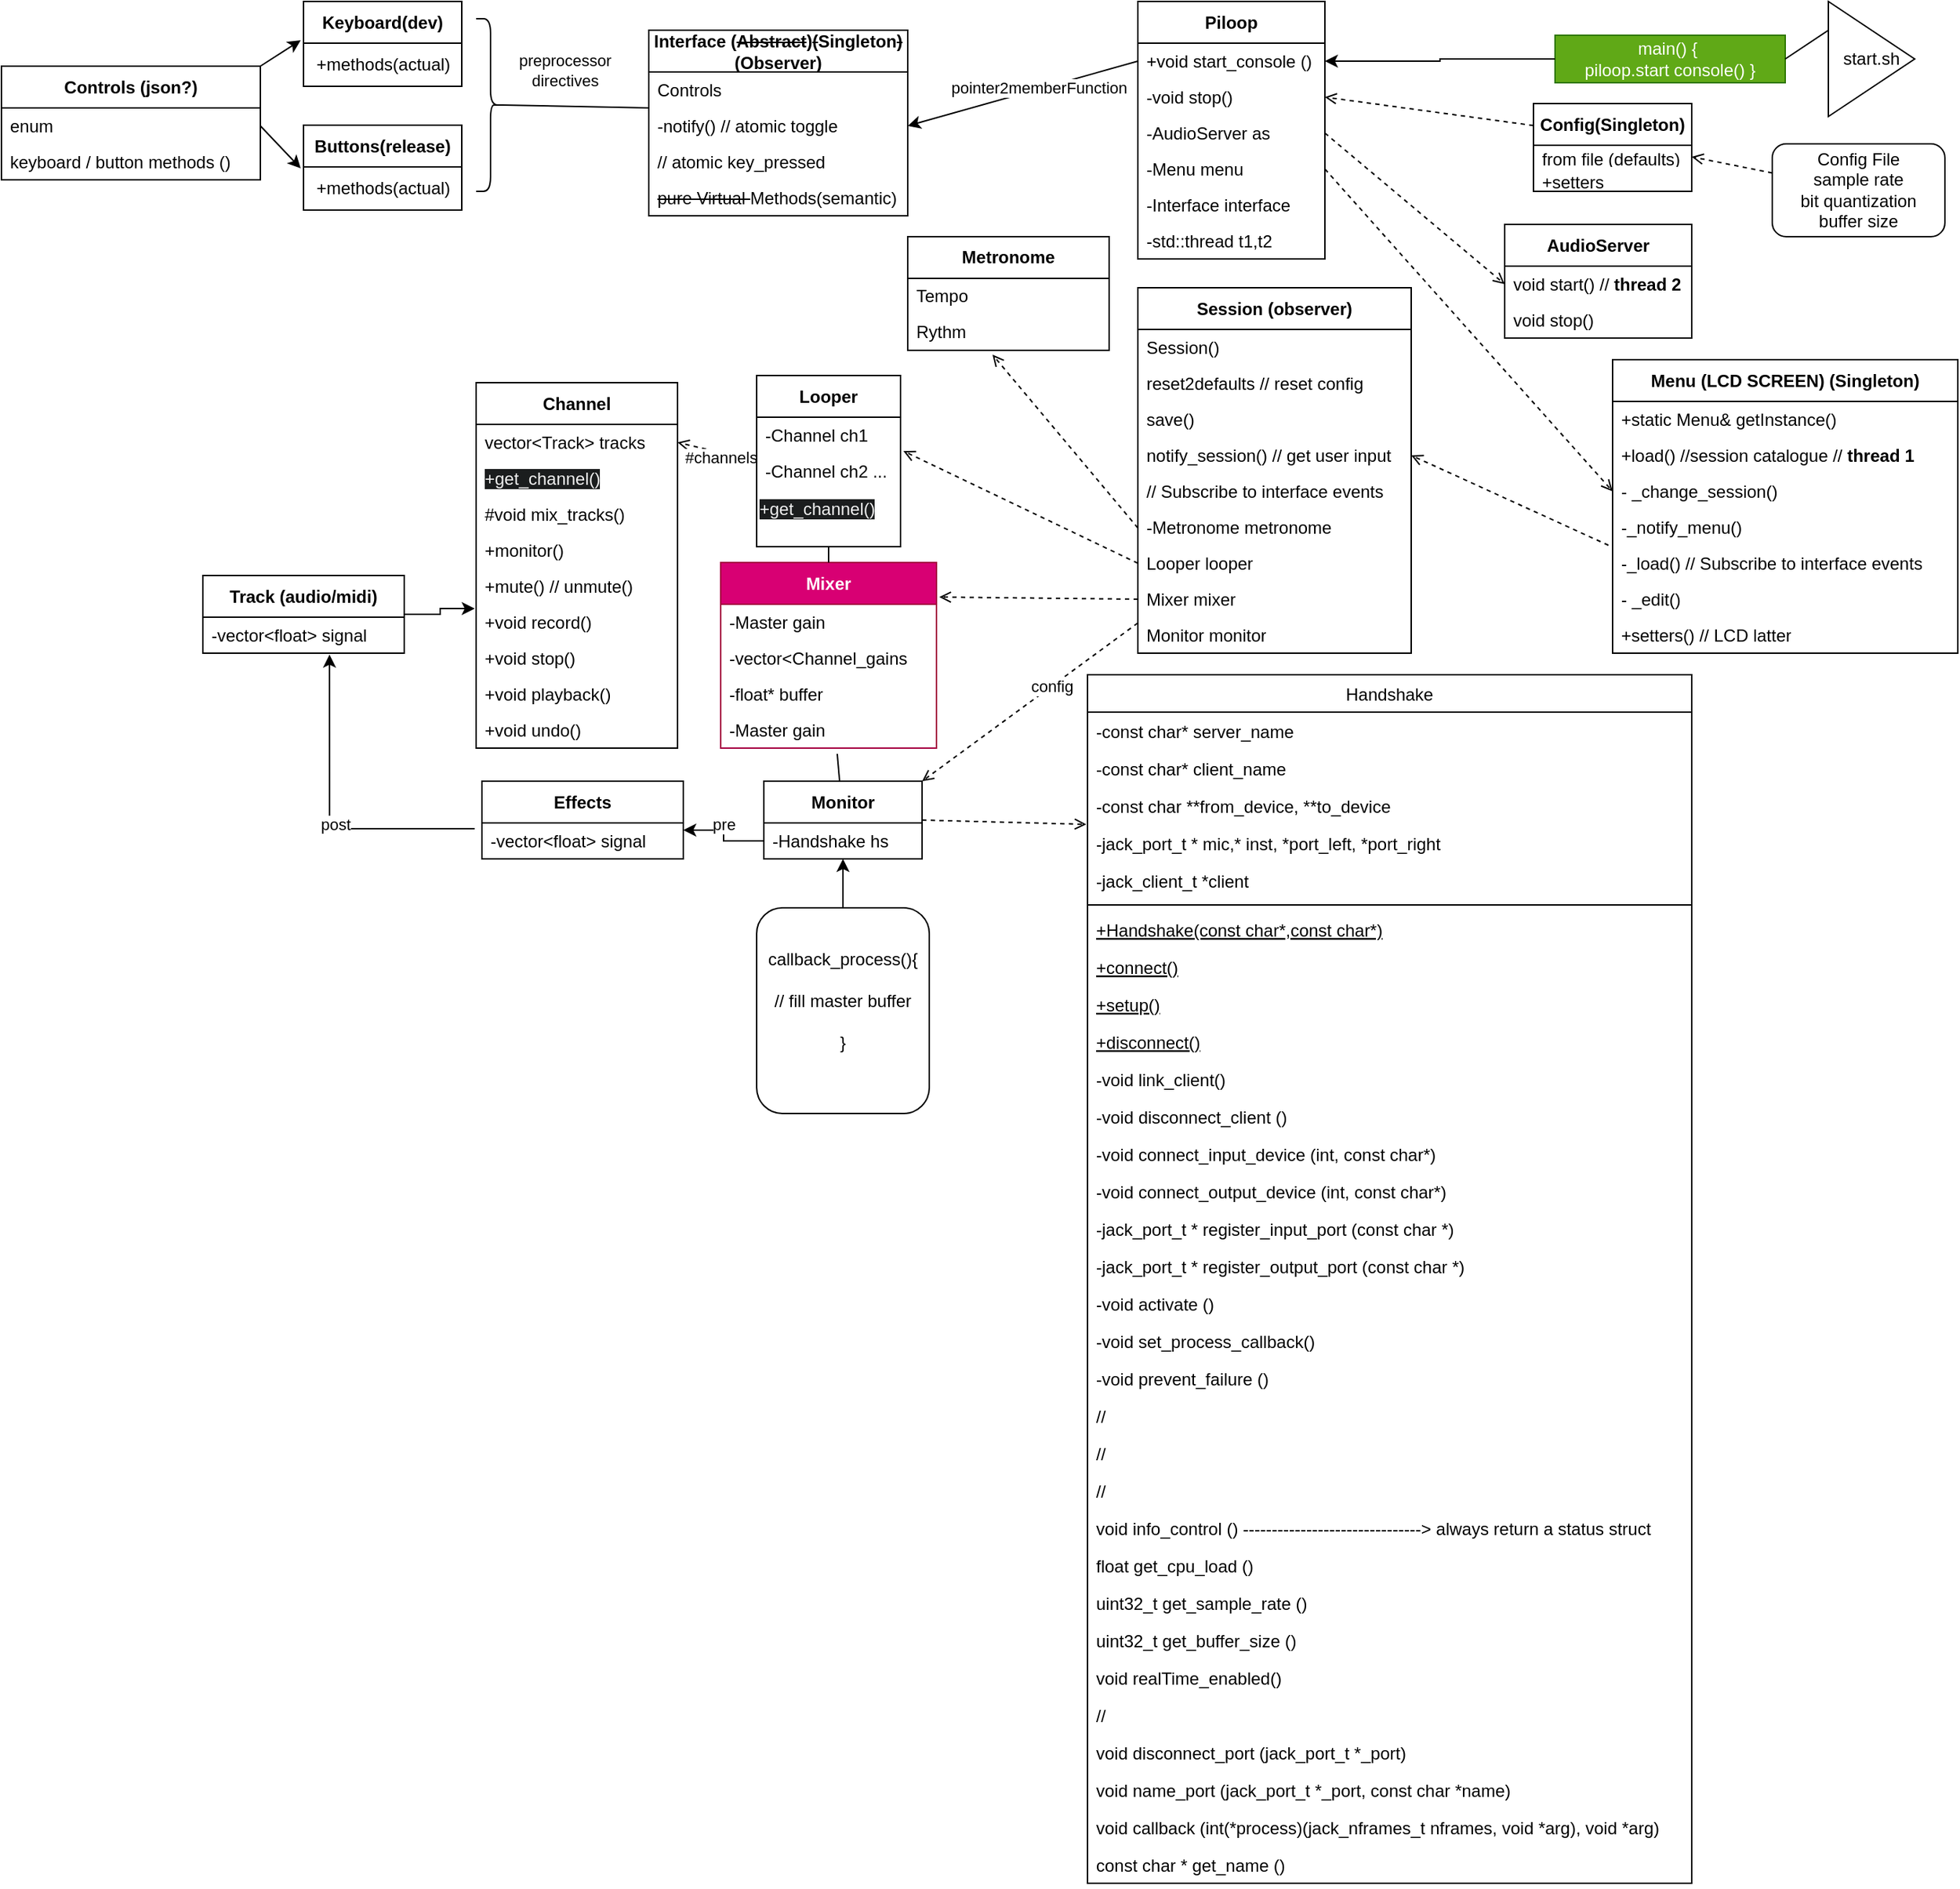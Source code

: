 <mxfile version="24.7.2" type="device">
  <diagram name="Page-1" id="XGVhcD9ddbo2J5RLGVp3">
    <mxGraphModel dx="1658" dy="482" grid="1" gridSize="10" guides="1" tooltips="1" connect="1" arrows="1" fold="1" page="1" pageScale="1" pageWidth="850" pageHeight="1100" math="0" shadow="0">
      <root>
        <mxCell id="0" />
        <mxCell id="1" parent="0" />
        <mxCell id="NVbt_FPyFfX7PNMJ_9gV-1" value="Handshake" style="swimlane;fontStyle=0;align=center;verticalAlign=top;childLayout=stackLayout;horizontal=1;startSize=26;horizontalStack=0;resizeParent=1;resizeLast=0;collapsible=1;marginBottom=0;rounded=0;shadow=0;strokeWidth=1;" vertex="1" parent="1">
          <mxGeometry x="705" y="858" width="420" height="840" as="geometry">
            <mxRectangle x="130" y="380" width="160" height="26" as="alternateBounds" />
          </mxGeometry>
        </mxCell>
        <mxCell id="NVbt_FPyFfX7PNMJ_9gV-2" value="-const char* server_name" style="text;align=left;verticalAlign=top;spacingLeft=4;spacingRight=4;overflow=hidden;rotatable=0;points=[[0,0.5],[1,0.5]];portConstraint=eastwest;" vertex="1" parent="NVbt_FPyFfX7PNMJ_9gV-1">
          <mxGeometry y="26" width="420" height="26" as="geometry" />
        </mxCell>
        <mxCell id="NVbt_FPyFfX7PNMJ_9gV-3" value="-const char* client_name" style="text;align=left;verticalAlign=top;spacingLeft=4;spacingRight=4;overflow=hidden;rotatable=0;points=[[0,0.5],[1,0.5]];portConstraint=eastwest;" vertex="1" parent="NVbt_FPyFfX7PNMJ_9gV-1">
          <mxGeometry y="52" width="420" height="26" as="geometry" />
        </mxCell>
        <mxCell id="NVbt_FPyFfX7PNMJ_9gV-4" value="-const char **from_device, **to_device" style="text;align=left;verticalAlign=top;spacingLeft=4;spacingRight=4;overflow=hidden;rotatable=0;points=[[0,0.5],[1,0.5]];portConstraint=eastwest;" vertex="1" parent="NVbt_FPyFfX7PNMJ_9gV-1">
          <mxGeometry y="78" width="420" height="26" as="geometry" />
        </mxCell>
        <mxCell id="NVbt_FPyFfX7PNMJ_9gV-5" value="-jack_port_t * mic,* inst, *port_left, *port_right" style="text;align=left;verticalAlign=top;spacingLeft=4;spacingRight=4;overflow=hidden;rotatable=0;points=[[0,0.5],[1,0.5]];portConstraint=eastwest;" vertex="1" parent="NVbt_FPyFfX7PNMJ_9gV-1">
          <mxGeometry y="104" width="420" height="26" as="geometry" />
        </mxCell>
        <mxCell id="NVbt_FPyFfX7PNMJ_9gV-6" value="-jack_client_t *client" style="text;align=left;verticalAlign=top;spacingLeft=4;spacingRight=4;overflow=hidden;rotatable=0;points=[[0,0.5],[1,0.5]];portConstraint=eastwest;" vertex="1" parent="NVbt_FPyFfX7PNMJ_9gV-1">
          <mxGeometry y="130" width="420" height="26" as="geometry" />
        </mxCell>
        <mxCell id="NVbt_FPyFfX7PNMJ_9gV-7" value="" style="line;html=1;strokeWidth=1;align=left;verticalAlign=middle;spacingTop=-1;spacingLeft=3;spacingRight=3;rotatable=0;labelPosition=right;points=[];portConstraint=eastwest;" vertex="1" parent="NVbt_FPyFfX7PNMJ_9gV-1">
          <mxGeometry y="156" width="420" height="8" as="geometry" />
        </mxCell>
        <mxCell id="NVbt_FPyFfX7PNMJ_9gV-8" value="+Handshake(const char*,const char*)" style="text;align=left;verticalAlign=top;spacingLeft=4;spacingRight=4;overflow=hidden;rotatable=0;points=[[0,0.5],[1,0.5]];portConstraint=eastwest;fontStyle=4" vertex="1" parent="NVbt_FPyFfX7PNMJ_9gV-1">
          <mxGeometry y="164" width="420" height="26" as="geometry" />
        </mxCell>
        <mxCell id="NVbt_FPyFfX7PNMJ_9gV-9" value="+connect()" style="text;align=left;verticalAlign=top;spacingLeft=4;spacingRight=4;overflow=hidden;rotatable=0;points=[[0,0.5],[1,0.5]];portConstraint=eastwest;fontStyle=4" vertex="1" parent="NVbt_FPyFfX7PNMJ_9gV-1">
          <mxGeometry y="190" width="420" height="26" as="geometry" />
        </mxCell>
        <mxCell id="NVbt_FPyFfX7PNMJ_9gV-10" value="+setup()" style="text;align=left;verticalAlign=top;spacingLeft=4;spacingRight=4;overflow=hidden;rotatable=0;points=[[0,0.5],[1,0.5]];portConstraint=eastwest;fontStyle=4" vertex="1" parent="NVbt_FPyFfX7PNMJ_9gV-1">
          <mxGeometry y="216" width="420" height="26" as="geometry" />
        </mxCell>
        <mxCell id="NVbt_FPyFfX7PNMJ_9gV-11" value="+disconnect()" style="text;align=left;verticalAlign=top;spacingLeft=4;spacingRight=4;overflow=hidden;rotatable=0;points=[[0,0.5],[1,0.5]];portConstraint=eastwest;fontStyle=4" vertex="1" parent="NVbt_FPyFfX7PNMJ_9gV-1">
          <mxGeometry y="242" width="420" height="26" as="geometry" />
        </mxCell>
        <mxCell id="NVbt_FPyFfX7PNMJ_9gV-12" value="-void link_client()" style="text;align=left;verticalAlign=top;spacingLeft=4;spacingRight=4;overflow=hidden;rotatable=0;points=[[0,0.5],[1,0.5]];portConstraint=eastwest;rounded=0;shadow=0;html=0;" vertex="1" parent="NVbt_FPyFfX7PNMJ_9gV-1">
          <mxGeometry y="268" width="420" height="26" as="geometry" />
        </mxCell>
        <mxCell id="NVbt_FPyFfX7PNMJ_9gV-13" value="-void disconnect_client ()" style="text;align=left;verticalAlign=top;spacingLeft=4;spacingRight=4;overflow=hidden;rotatable=0;points=[[0,0.5],[1,0.5]];portConstraint=eastwest;rounded=0;shadow=0;html=0;" vertex="1" parent="NVbt_FPyFfX7PNMJ_9gV-1">
          <mxGeometry y="294" width="420" height="26" as="geometry" />
        </mxCell>
        <mxCell id="NVbt_FPyFfX7PNMJ_9gV-14" value="-void connect_input_device (int, const char*)" style="text;align=left;verticalAlign=top;spacingLeft=4;spacingRight=4;overflow=hidden;rotatable=0;points=[[0,0.5],[1,0.5]];portConstraint=eastwest;rounded=0;shadow=0;html=0;" vertex="1" parent="NVbt_FPyFfX7PNMJ_9gV-1">
          <mxGeometry y="320" width="420" height="26" as="geometry" />
        </mxCell>
        <mxCell id="NVbt_FPyFfX7PNMJ_9gV-15" value="-void connect_output_device (int, const char*)" style="text;align=left;verticalAlign=top;spacingLeft=4;spacingRight=4;overflow=hidden;rotatable=0;points=[[0,0.5],[1,0.5]];portConstraint=eastwest;rounded=0;shadow=0;html=0;" vertex="1" parent="NVbt_FPyFfX7PNMJ_9gV-1">
          <mxGeometry y="346" width="420" height="26" as="geometry" />
        </mxCell>
        <mxCell id="NVbt_FPyFfX7PNMJ_9gV-16" value="-jack_port_t * register_input_port (const char *)" style="text;align=left;verticalAlign=top;spacingLeft=4;spacingRight=4;overflow=hidden;rotatable=0;points=[[0,0.5],[1,0.5]];portConstraint=eastwest;" vertex="1" parent="NVbt_FPyFfX7PNMJ_9gV-1">
          <mxGeometry y="372" width="420" height="26" as="geometry" />
        </mxCell>
        <mxCell id="NVbt_FPyFfX7PNMJ_9gV-17" value="-jack_port_t * register_output_port (const char *)&#xa; " style="text;align=left;verticalAlign=top;spacingLeft=4;spacingRight=4;overflow=hidden;rotatable=0;points=[[0,0.5],[1,0.5]];portConstraint=eastwest;rounded=0;shadow=0;html=0;" vertex="1" parent="NVbt_FPyFfX7PNMJ_9gV-1">
          <mxGeometry y="398" width="420" height="26" as="geometry" />
        </mxCell>
        <mxCell id="NVbt_FPyFfX7PNMJ_9gV-18" value="-void activate ()" style="text;align=left;verticalAlign=top;spacingLeft=4;spacingRight=4;overflow=hidden;rotatable=0;points=[[0,0.5],[1,0.5]];portConstraint=eastwest;rounded=0;shadow=0;html=0;" vertex="1" parent="NVbt_FPyFfX7PNMJ_9gV-1">
          <mxGeometry y="424" width="420" height="26" as="geometry" />
        </mxCell>
        <mxCell id="NVbt_FPyFfX7PNMJ_9gV-19" value="-void set_process_callback()" style="text;align=left;verticalAlign=top;spacingLeft=4;spacingRight=4;overflow=hidden;rotatable=0;points=[[0,0.5],[1,0.5]];portConstraint=eastwest;rounded=0;shadow=0;html=0;" vertex="1" parent="NVbt_FPyFfX7PNMJ_9gV-1">
          <mxGeometry y="450" width="420" height="26" as="geometry" />
        </mxCell>
        <mxCell id="NVbt_FPyFfX7PNMJ_9gV-20" value="-void prevent_failure ()" style="text;align=left;verticalAlign=top;spacingLeft=4;spacingRight=4;overflow=hidden;rotatable=0;points=[[0,0.5],[1,0.5]];portConstraint=eastwest;rounded=0;shadow=0;html=0;" vertex="1" parent="NVbt_FPyFfX7PNMJ_9gV-1">
          <mxGeometry y="476" width="420" height="26" as="geometry" />
        </mxCell>
        <mxCell id="NVbt_FPyFfX7PNMJ_9gV-21" value="//" style="text;align=left;verticalAlign=top;spacingLeft=4;spacingRight=4;overflow=hidden;rotatable=0;points=[[0,0.5],[1,0.5]];portConstraint=eastwest;rounded=0;shadow=0;html=0;" vertex="1" parent="NVbt_FPyFfX7PNMJ_9gV-1">
          <mxGeometry y="502" width="420" height="26" as="geometry" />
        </mxCell>
        <mxCell id="NVbt_FPyFfX7PNMJ_9gV-22" value="//" style="text;align=left;verticalAlign=top;spacingLeft=4;spacingRight=4;overflow=hidden;rotatable=0;points=[[0,0.5],[1,0.5]];portConstraint=eastwest;rounded=0;shadow=0;html=0;" vertex="1" parent="NVbt_FPyFfX7PNMJ_9gV-1">
          <mxGeometry y="528" width="420" height="26" as="geometry" />
        </mxCell>
        <mxCell id="NVbt_FPyFfX7PNMJ_9gV-23" value="//" style="text;align=left;verticalAlign=top;spacingLeft=4;spacingRight=4;overflow=hidden;rotatable=0;points=[[0,0.5],[1,0.5]];portConstraint=eastwest;rounded=0;shadow=0;html=0;" vertex="1" parent="NVbt_FPyFfX7PNMJ_9gV-1">
          <mxGeometry y="554" width="420" height="26" as="geometry" />
        </mxCell>
        <mxCell id="NVbt_FPyFfX7PNMJ_9gV-24" value="void info_control () -------------------------------&gt; always return a status struct" style="text;align=left;verticalAlign=top;spacingLeft=4;spacingRight=4;overflow=hidden;rotatable=0;points=[[0,0.5],[1,0.5]];portConstraint=eastwest;rounded=0;shadow=0;html=0;" vertex="1" parent="NVbt_FPyFfX7PNMJ_9gV-1">
          <mxGeometry y="580" width="420" height="26" as="geometry" />
        </mxCell>
        <mxCell id="NVbt_FPyFfX7PNMJ_9gV-25" value="float get_cpu_load ()" style="text;align=left;verticalAlign=top;spacingLeft=4;spacingRight=4;overflow=hidden;rotatable=0;points=[[0,0.5],[1,0.5]];portConstraint=eastwest;rounded=0;shadow=0;html=0;" vertex="1" parent="NVbt_FPyFfX7PNMJ_9gV-1">
          <mxGeometry y="606" width="420" height="26" as="geometry" />
        </mxCell>
        <mxCell id="NVbt_FPyFfX7PNMJ_9gV-26" value="uint32_t get_sample_rate ()" style="text;align=left;verticalAlign=top;spacingLeft=4;spacingRight=4;overflow=hidden;rotatable=0;points=[[0,0.5],[1,0.5]];portConstraint=eastwest;rounded=0;shadow=0;html=0;" vertex="1" parent="NVbt_FPyFfX7PNMJ_9gV-1">
          <mxGeometry y="632" width="420" height="26" as="geometry" />
        </mxCell>
        <mxCell id="NVbt_FPyFfX7PNMJ_9gV-27" value="uint32_t get_buffer_size ()" style="text;align=left;verticalAlign=top;spacingLeft=4;spacingRight=4;overflow=hidden;rotatable=0;points=[[0,0.5],[1,0.5]];portConstraint=eastwest;rounded=0;shadow=0;html=0;" vertex="1" parent="NVbt_FPyFfX7PNMJ_9gV-1">
          <mxGeometry y="658" width="420" height="26" as="geometry" />
        </mxCell>
        <mxCell id="NVbt_FPyFfX7PNMJ_9gV-28" value="void realTime_enabled()" style="text;align=left;verticalAlign=top;spacingLeft=4;spacingRight=4;overflow=hidden;rotatable=0;points=[[0,0.5],[1,0.5]];portConstraint=eastwest;rounded=0;shadow=0;html=0;" vertex="1" parent="NVbt_FPyFfX7PNMJ_9gV-1">
          <mxGeometry y="684" width="420" height="26" as="geometry" />
        </mxCell>
        <mxCell id="NVbt_FPyFfX7PNMJ_9gV-29" value="//" style="text;align=left;verticalAlign=top;spacingLeft=4;spacingRight=4;overflow=hidden;rotatable=0;points=[[0,0.5],[1,0.5]];portConstraint=eastwest;rounded=0;shadow=0;html=0;" vertex="1" parent="NVbt_FPyFfX7PNMJ_9gV-1">
          <mxGeometry y="710" width="420" height="26" as="geometry" />
        </mxCell>
        <mxCell id="NVbt_FPyFfX7PNMJ_9gV-30" value="void disconnect_port (jack_port_t *_port)&#xa; " style="text;align=left;verticalAlign=top;spacingLeft=4;spacingRight=4;overflow=hidden;rotatable=0;points=[[0,0.5],[1,0.5]];portConstraint=eastwest;rounded=0;shadow=0;html=0;" vertex="1" parent="NVbt_FPyFfX7PNMJ_9gV-1">
          <mxGeometry y="736" width="420" height="26" as="geometry" />
        </mxCell>
        <mxCell id="NVbt_FPyFfX7PNMJ_9gV-31" value="void name_port (jack_port_t *_port, const char *name)" style="text;align=left;verticalAlign=top;spacingLeft=4;spacingRight=4;overflow=hidden;rotatable=0;points=[[0,0.5],[1,0.5]];portConstraint=eastwest;rounded=0;shadow=0;html=0;" vertex="1" parent="NVbt_FPyFfX7PNMJ_9gV-1">
          <mxGeometry y="762" width="420" height="26" as="geometry" />
        </mxCell>
        <mxCell id="NVbt_FPyFfX7PNMJ_9gV-32" value="void callback (int(*process)(jack_nframes_t nframes, void *arg), void *arg)" style="text;align=left;verticalAlign=top;spacingLeft=4;spacingRight=4;overflow=hidden;rotatable=0;points=[[0,0.5],[1,0.5]];portConstraint=eastwest;rounded=0;shadow=0;html=0;" vertex="1" parent="NVbt_FPyFfX7PNMJ_9gV-1">
          <mxGeometry y="788" width="420" height="26" as="geometry" />
        </mxCell>
        <mxCell id="NVbt_FPyFfX7PNMJ_9gV-33" value="const char * get_name ()" style="text;align=left;verticalAlign=top;spacingLeft=4;spacingRight=4;overflow=hidden;rotatable=0;points=[[0,0.5],[1,0.5]];portConstraint=eastwest;rounded=0;shadow=0;html=0;" vertex="1" parent="NVbt_FPyFfX7PNMJ_9gV-1">
          <mxGeometry y="814" width="420" height="26" as="geometry" />
        </mxCell>
        <mxCell id="NVbt_FPyFfX7PNMJ_9gV-35" value="Interface (&lt;strike&gt;Abstract&lt;/strike&gt;)&lt;strike&gt;(&lt;/strike&gt;Singleton&lt;strike&gt;)&lt;/strike&gt; (Observer)" style="swimlane;fontStyle=1;align=center;verticalAlign=middle;childLayout=stackLayout;horizontal=1;startSize=29;horizontalStack=0;resizeParent=1;resizeParentMax=0;resizeLast=0;collapsible=0;marginBottom=0;html=1;whiteSpace=wrap;" vertex="1" parent="1">
          <mxGeometry x="400" y="410" width="180" height="129" as="geometry" />
        </mxCell>
        <mxCell id="NVbt_FPyFfX7PNMJ_9gV-36" value="Controls" style="text;html=1;strokeColor=none;fillColor=none;align=left;verticalAlign=middle;spacingLeft=4;spacingRight=4;overflow=hidden;rotatable=0;points=[[0,0.5],[1,0.5]];portConstraint=eastwest;whiteSpace=wrap;" vertex="1" parent="NVbt_FPyFfX7PNMJ_9gV-35">
          <mxGeometry y="29" width="180" height="25" as="geometry" />
        </mxCell>
        <mxCell id="NVbt_FPyFfX7PNMJ_9gV-37" value="-notify() // atomic toggle" style="text;html=1;strokeColor=none;fillColor=none;align=left;verticalAlign=middle;spacingLeft=4;spacingRight=4;overflow=hidden;rotatable=0;points=[[0,0.5],[1,0.5]];portConstraint=eastwest;whiteSpace=wrap;" vertex="1" parent="NVbt_FPyFfX7PNMJ_9gV-35">
          <mxGeometry y="54" width="180" height="25" as="geometry" />
        </mxCell>
        <mxCell id="NVbt_FPyFfX7PNMJ_9gV-38" value="// atomic key_pressed" style="text;html=1;strokeColor=none;fillColor=none;align=left;verticalAlign=middle;spacingLeft=4;spacingRight=4;overflow=hidden;rotatable=0;points=[[0,0.5],[1,0.5]];portConstraint=eastwest;whiteSpace=wrap;" vertex="1" parent="NVbt_FPyFfX7PNMJ_9gV-35">
          <mxGeometry y="79" width="180" height="25" as="geometry" />
        </mxCell>
        <mxCell id="NVbt_FPyFfX7PNMJ_9gV-39" value="&lt;strike&gt;pure Virtual &lt;/strike&gt;Methods(semantic)" style="text;html=1;strokeColor=none;fillColor=none;align=left;verticalAlign=middle;spacingLeft=4;spacingRight=4;overflow=hidden;rotatable=0;points=[[0,0.5],[1,0.5]];portConstraint=eastwest;whiteSpace=wrap;" vertex="1" parent="NVbt_FPyFfX7PNMJ_9gV-35">
          <mxGeometry y="104" width="180" height="25" as="geometry" />
        </mxCell>
        <mxCell id="NVbt_FPyFfX7PNMJ_9gV-40" value="Track (audio/midi)" style="swimlane;fontStyle=1;align=center;verticalAlign=middle;childLayout=stackLayout;horizontal=1;startSize=29;horizontalStack=0;resizeParent=1;resizeParentMax=0;resizeLast=0;collapsible=0;marginBottom=0;html=1;whiteSpace=wrap;" vertex="1" parent="1">
          <mxGeometry x="90" y="789" width="140" height="54" as="geometry" />
        </mxCell>
        <mxCell id="NVbt_FPyFfX7PNMJ_9gV-41" value="-vector&amp;lt;float&amp;gt; signal" style="text;html=1;strokeColor=none;fillColor=none;align=left;verticalAlign=middle;spacingLeft=4;spacingRight=4;overflow=hidden;rotatable=0;points=[[0,0.5],[1,0.5]];portConstraint=eastwest;whiteSpace=wrap;" vertex="1" parent="NVbt_FPyFfX7PNMJ_9gV-40">
          <mxGeometry y="29" width="140" height="25" as="geometry" />
        </mxCell>
        <mxCell id="NVbt_FPyFfX7PNMJ_9gV-42" value="Session (observer)" style="swimlane;fontStyle=1;align=center;verticalAlign=middle;childLayout=stackLayout;horizontal=1;startSize=29;horizontalStack=0;resizeParent=1;resizeParentMax=0;resizeLast=0;collapsible=0;marginBottom=0;html=1;whiteSpace=wrap;" vertex="1" parent="1">
          <mxGeometry x="740" y="589" width="190" height="254" as="geometry" />
        </mxCell>
        <mxCell id="NVbt_FPyFfX7PNMJ_9gV-43" value="Session()" style="text;html=1;strokeColor=none;fillColor=none;align=left;verticalAlign=middle;spacingLeft=4;spacingRight=4;overflow=hidden;rotatable=0;points=[[0,0.5],[1,0.5]];portConstraint=eastwest;whiteSpace=wrap;" vertex="1" parent="NVbt_FPyFfX7PNMJ_9gV-42">
          <mxGeometry y="29" width="190" height="25" as="geometry" />
        </mxCell>
        <mxCell id="NVbt_FPyFfX7PNMJ_9gV-44" value="reset2defaults // reset config" style="text;html=1;strokeColor=none;fillColor=none;align=left;verticalAlign=middle;spacingLeft=4;spacingRight=4;overflow=hidden;rotatable=0;points=[[0,0.5],[1,0.5]];portConstraint=eastwest;whiteSpace=wrap;" vertex="1" parent="NVbt_FPyFfX7PNMJ_9gV-42">
          <mxGeometry y="54" width="190" height="25" as="geometry" />
        </mxCell>
        <mxCell id="NVbt_FPyFfX7PNMJ_9gV-45" value="save()" style="text;html=1;strokeColor=none;fillColor=none;align=left;verticalAlign=middle;spacingLeft=4;spacingRight=4;overflow=hidden;rotatable=0;points=[[0,0.5],[1,0.5]];portConstraint=eastwest;whiteSpace=wrap;" vertex="1" parent="NVbt_FPyFfX7PNMJ_9gV-42">
          <mxGeometry y="79" width="190" height="25" as="geometry" />
        </mxCell>
        <mxCell id="NVbt_FPyFfX7PNMJ_9gV-46" value="notify_session() // get user input" style="text;html=1;strokeColor=none;fillColor=none;align=left;verticalAlign=middle;spacingLeft=4;spacingRight=4;overflow=hidden;rotatable=0;points=[[0,0.5],[1,0.5]];portConstraint=eastwest;whiteSpace=wrap;" vertex="1" parent="NVbt_FPyFfX7PNMJ_9gV-42">
          <mxGeometry y="104" width="190" height="25" as="geometry" />
        </mxCell>
        <mxCell id="NVbt_FPyFfX7PNMJ_9gV-47" value="// Subscribe to interface events" style="text;html=1;strokeColor=none;fillColor=none;align=left;verticalAlign=middle;spacingLeft=4;spacingRight=4;overflow=hidden;rotatable=0;points=[[0,0.5],[1,0.5]];portConstraint=eastwest;whiteSpace=wrap;" vertex="1" parent="NVbt_FPyFfX7PNMJ_9gV-42">
          <mxGeometry y="129" width="190" height="25" as="geometry" />
        </mxCell>
        <mxCell id="NVbt_FPyFfX7PNMJ_9gV-48" value="-Metronome metronome" style="text;html=1;strokeColor=none;fillColor=none;align=left;verticalAlign=middle;spacingLeft=4;spacingRight=4;overflow=hidden;rotatable=0;points=[[0,0.5],[1,0.5]];portConstraint=eastwest;whiteSpace=wrap;" vertex="1" parent="NVbt_FPyFfX7PNMJ_9gV-42">
          <mxGeometry y="154" width="190" height="25" as="geometry" />
        </mxCell>
        <mxCell id="NVbt_FPyFfX7PNMJ_9gV-49" value="Looper looper" style="text;html=1;strokeColor=none;fillColor=none;align=left;verticalAlign=middle;spacingLeft=4;spacingRight=4;overflow=hidden;rotatable=0;points=[[0,0.5],[1,0.5]];portConstraint=eastwest;whiteSpace=wrap;" vertex="1" parent="NVbt_FPyFfX7PNMJ_9gV-42">
          <mxGeometry y="179" width="190" height="25" as="geometry" />
        </mxCell>
        <mxCell id="NVbt_FPyFfX7PNMJ_9gV-50" value="Mixer mixer" style="text;html=1;strokeColor=none;fillColor=none;align=left;verticalAlign=middle;spacingLeft=4;spacingRight=4;overflow=hidden;rotatable=0;points=[[0,0.5],[1,0.5]];portConstraint=eastwest;whiteSpace=wrap;" vertex="1" parent="NVbt_FPyFfX7PNMJ_9gV-42">
          <mxGeometry y="204" width="190" height="25" as="geometry" />
        </mxCell>
        <mxCell id="NVbt_FPyFfX7PNMJ_9gV-51" value="Monitor monitor" style="text;html=1;strokeColor=none;fillColor=none;align=left;verticalAlign=middle;spacingLeft=4;spacingRight=4;overflow=hidden;rotatable=0;points=[[0,0.5],[1,0.5]];portConstraint=eastwest;whiteSpace=wrap;" vertex="1" parent="NVbt_FPyFfX7PNMJ_9gV-42">
          <mxGeometry y="229" width="190" height="25" as="geometry" />
        </mxCell>
        <mxCell id="NVbt_FPyFfX7PNMJ_9gV-52" value="Metronome" style="swimlane;fontStyle=1;align=center;verticalAlign=middle;childLayout=stackLayout;horizontal=1;startSize=29;horizontalStack=0;resizeParent=1;resizeParentMax=0;resizeLast=0;collapsible=0;marginBottom=0;html=1;whiteSpace=wrap;" vertex="1" parent="1">
          <mxGeometry x="580" y="553.5" width="140" height="79" as="geometry" />
        </mxCell>
        <mxCell id="NVbt_FPyFfX7PNMJ_9gV-53" value="Tempo" style="text;html=1;strokeColor=none;fillColor=none;align=left;verticalAlign=middle;spacingLeft=4;spacingRight=4;overflow=hidden;rotatable=0;points=[[0,0.5],[1,0.5]];portConstraint=eastwest;whiteSpace=wrap;" vertex="1" parent="NVbt_FPyFfX7PNMJ_9gV-52">
          <mxGeometry y="29" width="140" height="25" as="geometry" />
        </mxCell>
        <mxCell id="NVbt_FPyFfX7PNMJ_9gV-54" value="Rythm" style="text;html=1;strokeColor=none;fillColor=none;align=left;verticalAlign=middle;spacingLeft=4;spacingRight=4;overflow=hidden;rotatable=0;points=[[0,0.5],[1,0.5]];portConstraint=eastwest;whiteSpace=wrap;" vertex="1" parent="NVbt_FPyFfX7PNMJ_9gV-52">
          <mxGeometry y="54" width="140" height="25" as="geometry" />
        </mxCell>
        <mxCell id="NVbt_FPyFfX7PNMJ_9gV-55" value="Menu (LCD SCREEN) (Singleton)" style="swimlane;fontStyle=1;align=center;verticalAlign=middle;childLayout=stackLayout;horizontal=1;startSize=29;horizontalStack=0;resizeParent=1;resizeParentMax=0;resizeLast=0;collapsible=0;marginBottom=0;html=1;whiteSpace=wrap;" vertex="1" parent="1">
          <mxGeometry x="1070" y="639" width="240" height="204" as="geometry" />
        </mxCell>
        <mxCell id="NVbt_FPyFfX7PNMJ_9gV-56" value="+static Menu&amp;amp; getInstance()" style="text;html=1;strokeColor=none;fillColor=none;align=left;verticalAlign=middle;spacingLeft=4;spacingRight=4;overflow=hidden;rotatable=0;points=[[0,0.5],[1,0.5]];portConstraint=eastwest;whiteSpace=wrap;" vertex="1" parent="NVbt_FPyFfX7PNMJ_9gV-55">
          <mxGeometry y="29" width="240" height="25" as="geometry" />
        </mxCell>
        <mxCell id="NVbt_FPyFfX7PNMJ_9gV-57" value="+load() //session catalogue // &lt;b&gt;thread 1&lt;/b&gt;" style="text;html=1;strokeColor=none;fillColor=none;align=left;verticalAlign=middle;spacingLeft=4;spacingRight=4;overflow=hidden;rotatable=0;points=[[0,0.5],[1,0.5]];portConstraint=eastwest;whiteSpace=wrap;" vertex="1" parent="NVbt_FPyFfX7PNMJ_9gV-55">
          <mxGeometry y="54" width="240" height="25" as="geometry" />
        </mxCell>
        <mxCell id="NVbt_FPyFfX7PNMJ_9gV-58" value="- _change_session()" style="text;html=1;strokeColor=none;fillColor=none;align=left;verticalAlign=middle;spacingLeft=4;spacingRight=4;overflow=hidden;rotatable=0;points=[[0,0.5],[1,0.5]];portConstraint=eastwest;whiteSpace=wrap;" vertex="1" parent="NVbt_FPyFfX7PNMJ_9gV-55">
          <mxGeometry y="79" width="240" height="25" as="geometry" />
        </mxCell>
        <mxCell id="NVbt_FPyFfX7PNMJ_9gV-59" value="-_notify_menu()" style="text;html=1;strokeColor=none;fillColor=none;align=left;verticalAlign=middle;spacingLeft=4;spacingRight=4;overflow=hidden;rotatable=0;points=[[0,0.5],[1,0.5]];portConstraint=eastwest;whiteSpace=wrap;" vertex="1" parent="NVbt_FPyFfX7PNMJ_9gV-55">
          <mxGeometry y="104" width="240" height="25" as="geometry" />
        </mxCell>
        <mxCell id="NVbt_FPyFfX7PNMJ_9gV-60" value="-_load() // Subscribe to interface events" style="text;html=1;strokeColor=none;fillColor=none;align=left;verticalAlign=middle;spacingLeft=4;spacingRight=4;overflow=hidden;rotatable=0;points=[[0,0.5],[1,0.5]];portConstraint=eastwest;whiteSpace=wrap;" vertex="1" parent="NVbt_FPyFfX7PNMJ_9gV-55">
          <mxGeometry y="129" width="240" height="25" as="geometry" />
        </mxCell>
        <mxCell id="NVbt_FPyFfX7PNMJ_9gV-61" value="- _edit()&amp;nbsp;" style="text;html=1;strokeColor=none;fillColor=none;align=left;verticalAlign=middle;spacingLeft=4;spacingRight=4;overflow=hidden;rotatable=0;points=[[0,0.5],[1,0.5]];portConstraint=eastwest;whiteSpace=wrap;" vertex="1" parent="NVbt_FPyFfX7PNMJ_9gV-55">
          <mxGeometry y="154" width="240" height="25" as="geometry" />
        </mxCell>
        <mxCell id="NVbt_FPyFfX7PNMJ_9gV-62" value="+setters() // LCD latter" style="text;html=1;strokeColor=none;fillColor=none;align=left;verticalAlign=middle;spacingLeft=4;spacingRight=4;overflow=hidden;rotatable=0;points=[[0,0.5],[1,0.5]];portConstraint=eastwest;whiteSpace=wrap;" vertex="1" parent="NVbt_FPyFfX7PNMJ_9gV-55">
          <mxGeometry y="179" width="240" height="25" as="geometry" />
        </mxCell>
        <mxCell id="NVbt_FPyFfX7PNMJ_9gV-63" value="Config(Singleton)" style="swimlane;fontStyle=1;align=center;verticalAlign=middle;childLayout=stackLayout;horizontal=1;startSize=29;horizontalStack=0;resizeParent=1;resizeParentMax=0;resizeLast=0;collapsible=0;marginBottom=0;html=1;whiteSpace=wrap;" vertex="1" parent="1">
          <mxGeometry x="1015" y="461" width="110" height="61" as="geometry" />
        </mxCell>
        <mxCell id="NVbt_FPyFfX7PNMJ_9gV-64" value="from&amp;nbsp;&lt;span style=&quot;background-color: initial;&quot;&gt;file (defaults)&lt;/span&gt;" style="text;html=1;strokeColor=none;fillColor=none;align=left;verticalAlign=middle;spacingLeft=4;spacingRight=4;overflow=hidden;rotatable=0;points=[[0,0.5],[1,0.5]];portConstraint=eastwest;whiteSpace=wrap;" vertex="1" parent="NVbt_FPyFfX7PNMJ_9gV-63">
          <mxGeometry y="29" width="110" height="16" as="geometry" />
        </mxCell>
        <mxCell id="NVbt_FPyFfX7PNMJ_9gV-65" value="+setters" style="text;html=1;strokeColor=none;fillColor=none;align=left;verticalAlign=middle;spacingLeft=4;spacingRight=4;overflow=hidden;rotatable=0;points=[[0,0.5],[1,0.5]];portConstraint=eastwest;whiteSpace=wrap;" vertex="1" parent="NVbt_FPyFfX7PNMJ_9gV-63">
          <mxGeometry y="45" width="110" height="16" as="geometry" />
        </mxCell>
        <mxCell id="NVbt_FPyFfX7PNMJ_9gV-66" value="Controls (json?)" style="swimlane;fontStyle=1;align=center;verticalAlign=middle;childLayout=stackLayout;horizontal=1;startSize=29;horizontalStack=0;resizeParent=1;resizeParentMax=0;resizeLast=0;collapsible=0;marginBottom=0;html=1;whiteSpace=wrap;" vertex="1" parent="1">
          <mxGeometry x="-50" y="435" width="180" height="79" as="geometry" />
        </mxCell>
        <mxCell id="NVbt_FPyFfX7PNMJ_9gV-67" value="enum" style="text;html=1;strokeColor=none;fillColor=none;align=left;verticalAlign=middle;spacingLeft=4;spacingRight=4;overflow=hidden;rotatable=0;points=[[0,0.5],[1,0.5]];portConstraint=eastwest;whiteSpace=wrap;" vertex="1" parent="NVbt_FPyFfX7PNMJ_9gV-66">
          <mxGeometry y="29" width="180" height="25" as="geometry" />
        </mxCell>
        <mxCell id="NVbt_FPyFfX7PNMJ_9gV-68" value="keyboard / button methods ()" style="text;html=1;strokeColor=none;fillColor=none;align=left;verticalAlign=middle;spacingLeft=4;spacingRight=4;overflow=hidden;rotatable=0;points=[[0,0.5],[1,0.5]];portConstraint=eastwest;whiteSpace=wrap;" vertex="1" parent="NVbt_FPyFfX7PNMJ_9gV-66">
          <mxGeometry y="54" width="180" height="25" as="geometry" />
        </mxCell>
        <mxCell id="NVbt_FPyFfX7PNMJ_9gV-69" value="Channel" style="swimlane;fontStyle=1;align=center;verticalAlign=middle;childLayout=stackLayout;horizontal=1;startSize=29;horizontalStack=0;resizeParent=1;resizeParentMax=0;resizeLast=0;collapsible=0;marginBottom=0;html=1;whiteSpace=wrap;" vertex="1" parent="1">
          <mxGeometry x="280" y="655" width="140" height="254" as="geometry" />
        </mxCell>
        <mxCell id="NVbt_FPyFfX7PNMJ_9gV-70" value="vector&amp;lt;Track&amp;gt; tracks" style="text;html=1;strokeColor=none;fillColor=none;align=left;verticalAlign=middle;spacingLeft=4;spacingRight=4;overflow=hidden;rotatable=0;points=[[0,0.5],[1,0.5]];portConstraint=eastwest;whiteSpace=wrap;" vertex="1" parent="NVbt_FPyFfX7PNMJ_9gV-69">
          <mxGeometry y="29" width="140" height="25" as="geometry" />
        </mxCell>
        <mxCell id="NVbt_FPyFfX7PNMJ_9gV-71" value="&lt;span style=&quot;color: rgb(240, 240, 240); font-family: Helvetica; font-size: 12px; font-style: normal; font-variant-ligatures: normal; font-variant-caps: normal; font-weight: 400; letter-spacing: normal; orphans: 2; text-align: left; text-indent: 0px; text-transform: none; widows: 2; word-spacing: 0px; -webkit-text-stroke-width: 0px; white-space: normal; background-color: rgb(27, 29, 30); text-decoration-thickness: initial; text-decoration-style: initial; text-decoration-color: initial; display: inline !important; float: none;&quot;&gt;+get_channel()&lt;/span&gt;" style="text;html=1;strokeColor=none;fillColor=none;align=left;verticalAlign=middle;spacingLeft=4;spacingRight=4;overflow=hidden;rotatable=0;points=[[0,0.5],[1,0.5]];portConstraint=eastwest;whiteSpace=wrap;" vertex="1" parent="NVbt_FPyFfX7PNMJ_9gV-69">
          <mxGeometry y="54" width="140" height="25" as="geometry" />
        </mxCell>
        <mxCell id="NVbt_FPyFfX7PNMJ_9gV-72" value="#void mix_tracks()" style="text;html=1;strokeColor=none;fillColor=none;align=left;verticalAlign=middle;spacingLeft=4;spacingRight=4;overflow=hidden;rotatable=0;points=[[0,0.5],[1,0.5]];portConstraint=eastwest;whiteSpace=wrap;" vertex="1" parent="NVbt_FPyFfX7PNMJ_9gV-69">
          <mxGeometry y="79" width="140" height="25" as="geometry" />
        </mxCell>
        <mxCell id="NVbt_FPyFfX7PNMJ_9gV-73" value="+monitor()" style="text;html=1;strokeColor=none;fillColor=none;align=left;verticalAlign=middle;spacingLeft=4;spacingRight=4;overflow=hidden;rotatable=0;points=[[0,0.5],[1,0.5]];portConstraint=eastwest;whiteSpace=wrap;" vertex="1" parent="NVbt_FPyFfX7PNMJ_9gV-69">
          <mxGeometry y="104" width="140" height="25" as="geometry" />
        </mxCell>
        <mxCell id="NVbt_FPyFfX7PNMJ_9gV-74" value="+mute() // unmute()" style="text;html=1;strokeColor=none;fillColor=none;align=left;verticalAlign=middle;spacingLeft=4;spacingRight=4;overflow=hidden;rotatable=0;points=[[0,0.5],[1,0.5]];portConstraint=eastwest;whiteSpace=wrap;" vertex="1" parent="NVbt_FPyFfX7PNMJ_9gV-69">
          <mxGeometry y="129" width="140" height="25" as="geometry" />
        </mxCell>
        <mxCell id="NVbt_FPyFfX7PNMJ_9gV-75" value="&lt;div&gt;+void record()&lt;/div&gt;" style="text;html=1;strokeColor=none;fillColor=none;align=left;verticalAlign=middle;spacingLeft=4;spacingRight=4;overflow=hidden;rotatable=0;points=[[0,0.5],[1,0.5]];portConstraint=eastwest;whiteSpace=wrap;" vertex="1" parent="NVbt_FPyFfX7PNMJ_9gV-69">
          <mxGeometry y="154" width="140" height="25" as="geometry" />
        </mxCell>
        <mxCell id="NVbt_FPyFfX7PNMJ_9gV-76" value="&lt;div&gt;+void stop()&lt;/div&gt;" style="text;html=1;strokeColor=none;fillColor=none;align=left;verticalAlign=middle;spacingLeft=4;spacingRight=4;overflow=hidden;rotatable=0;points=[[0,0.5],[1,0.5]];portConstraint=eastwest;whiteSpace=wrap;" vertex="1" parent="NVbt_FPyFfX7PNMJ_9gV-69">
          <mxGeometry y="179" width="140" height="25" as="geometry" />
        </mxCell>
        <mxCell id="NVbt_FPyFfX7PNMJ_9gV-77" value="&lt;div&gt;+void playback()&lt;/div&gt;" style="text;html=1;strokeColor=none;fillColor=none;align=left;verticalAlign=middle;spacingLeft=4;spacingRight=4;overflow=hidden;rotatable=0;points=[[0,0.5],[1,0.5]];portConstraint=eastwest;whiteSpace=wrap;" vertex="1" parent="NVbt_FPyFfX7PNMJ_9gV-69">
          <mxGeometry y="204" width="140" height="25" as="geometry" />
        </mxCell>
        <mxCell id="NVbt_FPyFfX7PNMJ_9gV-78" value="+void undo()" style="text;html=1;strokeColor=none;fillColor=none;align=left;verticalAlign=middle;spacingLeft=4;spacingRight=4;overflow=hidden;rotatable=0;points=[[0,0.5],[1,0.5]];portConstraint=eastwest;whiteSpace=wrap;" vertex="1" parent="NVbt_FPyFfX7PNMJ_9gV-69">
          <mxGeometry y="229" width="140" height="25" as="geometry" />
        </mxCell>
        <mxCell id="NVbt_FPyFfX7PNMJ_9gV-79" style="edgeStyle=orthogonalEdgeStyle;rounded=0;orthogonalLoop=1;jettySize=auto;html=1;entryX=1;entryY=0.2;entryDx=0;entryDy=0;entryPerimeter=0;" edge="1" parent="1" source="NVbt_FPyFfX7PNMJ_9gV-120" target="NVbt_FPyFfX7PNMJ_9gV-82">
          <mxGeometry relative="1" as="geometry">
            <mxPoint y="1000" as="sourcePoint" />
          </mxGeometry>
        </mxCell>
        <mxCell id="NVbt_FPyFfX7PNMJ_9gV-80" value="pre" style="edgeLabel;html=1;align=center;verticalAlign=middle;resizable=0;points=[];" vertex="1" connectable="0" parent="NVbt_FPyFfX7PNMJ_9gV-79">
          <mxGeometry x="0.132" y="-4" relative="1" as="geometry">
            <mxPoint as="offset" />
          </mxGeometry>
        </mxCell>
        <mxCell id="NVbt_FPyFfX7PNMJ_9gV-81" value="Effects" style="swimlane;fontStyle=1;align=center;verticalAlign=middle;childLayout=stackLayout;horizontal=1;startSize=29;horizontalStack=0;resizeParent=1;resizeParentMax=0;resizeLast=0;collapsible=0;marginBottom=0;html=1;whiteSpace=wrap;" vertex="1" parent="1">
          <mxGeometry x="284" y="932" width="140" height="54" as="geometry" />
        </mxCell>
        <mxCell id="NVbt_FPyFfX7PNMJ_9gV-82" value="-vector&amp;lt;float&amp;gt; signal" style="text;html=1;strokeColor=none;fillColor=none;align=left;verticalAlign=middle;spacingLeft=4;spacingRight=4;overflow=hidden;rotatable=0;points=[[0,0.5],[1,0.5]];portConstraint=eastwest;whiteSpace=wrap;" vertex="1" parent="NVbt_FPyFfX7PNMJ_9gV-81">
          <mxGeometry y="29" width="140" height="25" as="geometry" />
        </mxCell>
        <mxCell id="NVbt_FPyFfX7PNMJ_9gV-148" style="edgeStyle=orthogonalEdgeStyle;rounded=0;orthogonalLoop=1;jettySize=auto;html=1;exitX=0.5;exitY=0;exitDx=0;exitDy=0;entryX=0.5;entryY=1;entryDx=0;entryDy=0;" edge="1" parent="1" source="NVbt_FPyFfX7PNMJ_9gV-83" target="NVbt_FPyFfX7PNMJ_9gV-119">
          <mxGeometry relative="1" as="geometry" />
        </mxCell>
        <mxCell id="NVbt_FPyFfX7PNMJ_9gV-83" value="&lt;div&gt;callback_process(){&lt;/div&gt;&lt;div&gt;&lt;br&gt;&lt;/div&gt;&lt;div&gt;// fill master buffer&lt;/div&gt;&lt;div&gt;&lt;br&gt;&lt;/div&gt;&lt;div&gt;}&lt;/div&gt;&lt;div&gt;&lt;br&gt;&lt;/div&gt;" style="rounded=1;whiteSpace=wrap;html=1;" vertex="1" parent="1">
          <mxGeometry x="475" y="1020" width="120" height="143" as="geometry" />
        </mxCell>
        <mxCell id="NVbt_FPyFfX7PNMJ_9gV-84" value="&lt;div&gt;&lt;span style=&quot;background-color: initial;&quot;&gt;Config File&lt;/span&gt;&lt;br&gt;&lt;/div&gt;&lt;div&gt;sample rate&lt;/div&gt;&lt;div&gt;bit quantization&lt;/div&gt;&lt;div&gt;buffer size&lt;/div&gt;" style="rounded=1;whiteSpace=wrap;html=1;" vertex="1" parent="1">
          <mxGeometry x="1181" y="489" width="120" height="64.5" as="geometry" />
        </mxCell>
        <mxCell id="NVbt_FPyFfX7PNMJ_9gV-85" value="" style="endArrow=none;html=1;rounded=0;exitX=0.1;exitY=0.5;exitDx=0;exitDy=0;entryX=0;entryY=0;entryDx=0;entryDy=0;exitPerimeter=0;entryPerimeter=0;" edge="1" parent="1" source="NVbt_FPyFfX7PNMJ_9gV-127" target="NVbt_FPyFfX7PNMJ_9gV-37">
          <mxGeometry width="50" height="50" relative="1" as="geometry">
            <mxPoint x="-244" y="452.5" as="sourcePoint" />
            <mxPoint x="16" y="583" as="targetPoint" />
          </mxGeometry>
        </mxCell>
        <mxCell id="NVbt_FPyFfX7PNMJ_9gV-94" value="" style="html=1;verticalAlign=bottom;labelBackgroundColor=none;endArrow=open;endFill=0;dashed=1;rounded=0;entryX=1;entryY=0.5;entryDx=0;entryDy=0;" edge="1" parent="1" source="NVbt_FPyFfX7PNMJ_9gV-84" target="NVbt_FPyFfX7PNMJ_9gV-64">
          <mxGeometry width="160" relative="1" as="geometry">
            <mxPoint x="735" y="581" as="sourcePoint" />
            <mxPoint x="1220" y="720" as="targetPoint" />
          </mxGeometry>
        </mxCell>
        <mxCell id="NVbt_FPyFfX7PNMJ_9gV-95" value="" style="html=1;verticalAlign=bottom;labelBackgroundColor=none;endArrow=open;endFill=0;dashed=1;rounded=0;entryX=0.421;entryY=1.12;entryDx=0;entryDy=0;entryPerimeter=0;" edge="1" parent="1" target="NVbt_FPyFfX7PNMJ_9gV-54">
          <mxGeometry width="160" relative="1" as="geometry">
            <mxPoint x="740" y="756" as="sourcePoint" />
            <mxPoint x="640" y="510" as="targetPoint" />
          </mxGeometry>
        </mxCell>
        <mxCell id="NVbt_FPyFfX7PNMJ_9gV-96" value="" style="endArrow=classic;html=1;rounded=0;exitX=1;exitY=0;exitDx=0;exitDy=0;entryX=-0.018;entryY=-0.067;entryDx=0;entryDy=0;entryPerimeter=0;" edge="1" parent="1" source="NVbt_FPyFfX7PNMJ_9gV-66" target="NVbt_FPyFfX7PNMJ_9gV-101">
          <mxGeometry width="50" height="50" relative="1" as="geometry">
            <mxPoint x="350" y="203.5" as="sourcePoint" />
            <mxPoint x="401.87" y="424.51" as="targetPoint" />
          </mxGeometry>
        </mxCell>
        <mxCell id="NVbt_FPyFfX7PNMJ_9gV-97" value="" style="endArrow=classic;html=1;rounded=0;exitX=1;exitY=0.5;exitDx=0;exitDy=0;entryX=-0.018;entryY=0.033;entryDx=0;entryDy=0;entryPerimeter=0;" edge="1" parent="1" source="NVbt_FPyFfX7PNMJ_9gV-67" target="NVbt_FPyFfX7PNMJ_9gV-99">
          <mxGeometry width="50" height="50" relative="1" as="geometry">
            <mxPoint x="381" y="481.5" as="sourcePoint" />
            <mxPoint x="400" y="522" as="targetPoint" />
          </mxGeometry>
        </mxCell>
        <mxCell id="NVbt_FPyFfX7PNMJ_9gV-98" value="Buttons(release)" style="swimlane;fontStyle=1;align=center;verticalAlign=middle;childLayout=stackLayout;horizontal=1;startSize=29;horizontalStack=0;resizeParent=1;resizeParentMax=0;resizeLast=0;collapsible=0;marginBottom=0;html=1;whiteSpace=wrap;" vertex="1" parent="1">
          <mxGeometry x="160" y="476" width="110" height="59" as="geometry" />
        </mxCell>
        <mxCell id="NVbt_FPyFfX7PNMJ_9gV-99" value="+&lt;span style=&quot;background-color: initial;&quot;&gt;methods(actual)&lt;/span&gt;" style="text;html=1;align=center;verticalAlign=middle;resizable=0;points=[];autosize=1;strokeColor=none;fillColor=none;" vertex="1" parent="NVbt_FPyFfX7PNMJ_9gV-98">
          <mxGeometry y="29" width="110" height="30" as="geometry" />
        </mxCell>
        <mxCell id="NVbt_FPyFfX7PNMJ_9gV-100" value="Keyboard(dev)" style="swimlane;fontStyle=1;align=center;verticalAlign=middle;childLayout=stackLayout;horizontal=1;startSize=29;horizontalStack=0;resizeParent=1;resizeParentMax=0;resizeLast=0;collapsible=0;marginBottom=0;html=1;whiteSpace=wrap;" vertex="1" parent="1">
          <mxGeometry x="160" y="390" width="110" height="59" as="geometry" />
        </mxCell>
        <mxCell id="NVbt_FPyFfX7PNMJ_9gV-101" value="+methods(actual)" style="text;html=1;align=center;verticalAlign=middle;resizable=0;points=[];autosize=1;strokeColor=none;fillColor=none;" vertex="1" parent="NVbt_FPyFfX7PNMJ_9gV-100">
          <mxGeometry y="29" width="110" height="30" as="geometry" />
        </mxCell>
        <mxCell id="NVbt_FPyFfX7PNMJ_9gV-102" style="edgeStyle=orthogonalEdgeStyle;rounded=0;orthogonalLoop=1;jettySize=auto;html=1;exitX=-0.036;exitY=0.16;exitDx=0;exitDy=0;exitPerimeter=0;entryX=0.629;entryY=1.04;entryDx=0;entryDy=0;entryPerimeter=0;" edge="1" parent="1" source="NVbt_FPyFfX7PNMJ_9gV-82" target="NVbt_FPyFfX7PNMJ_9gV-41">
          <mxGeometry relative="1" as="geometry">
            <mxPoint x="190" y="880" as="targetPoint" />
          </mxGeometry>
        </mxCell>
        <mxCell id="NVbt_FPyFfX7PNMJ_9gV-103" value="post" style="edgeLabel;html=1;align=center;verticalAlign=middle;resizable=0;points=[];" vertex="1" connectable="0" parent="NVbt_FPyFfX7PNMJ_9gV-102">
          <mxGeometry x="-0.126" y="-3" relative="1" as="geometry">
            <mxPoint as="offset" />
          </mxGeometry>
        </mxCell>
        <mxCell id="NVbt_FPyFfX7PNMJ_9gV-104" style="edgeStyle=orthogonalEdgeStyle;rounded=0;orthogonalLoop=1;jettySize=auto;html=1;exitX=1;exitY=0.5;exitDx=0;exitDy=0;entryX=-0.007;entryY=0.12;entryDx=0;entryDy=0;entryPerimeter=0;" edge="1" parent="1" source="NVbt_FPyFfX7PNMJ_9gV-40" target="NVbt_FPyFfX7PNMJ_9gV-75">
          <mxGeometry relative="1" as="geometry" />
        </mxCell>
        <mxCell id="NVbt_FPyFfX7PNMJ_9gV-105" value="" style="html=1;verticalAlign=bottom;labelBackgroundColor=none;endArrow=open;endFill=0;dashed=1;rounded=0;exitX=0;exitY=0.25;exitDx=0;exitDy=0;entryX=1;entryY=0.5;entryDx=0;entryDy=0;" edge="1" parent="1" source="NVbt_FPyFfX7PNMJ_9gV-63" target="NVbt_FPyFfX7PNMJ_9gV-138">
          <mxGeometry width="160" relative="1" as="geometry">
            <mxPoint x="1100" y="400" as="sourcePoint" />
            <mxPoint x="1125" y="360" as="targetPoint" />
          </mxGeometry>
        </mxCell>
        <mxCell id="NVbt_FPyFfX7PNMJ_9gV-106" value="" style="html=1;verticalAlign=bottom;labelBackgroundColor=none;endArrow=open;endFill=0;dashed=1;rounded=0;entryX=1;entryY=0.5;entryDx=0;entryDy=0;exitX=0;exitY=0.5;exitDx=0;exitDy=0;" edge="1" parent="1" source="NVbt_FPyFfX7PNMJ_9gV-110" target="NVbt_FPyFfX7PNMJ_9gV-70">
          <mxGeometry width="160" relative="1" as="geometry">
            <mxPoint x="420" y="750" as="sourcePoint" />
            <mxPoint x="990" y="380" as="targetPoint" />
          </mxGeometry>
        </mxCell>
        <mxCell id="NVbt_FPyFfX7PNMJ_9gV-107" value="#channels" style="edgeLabel;html=1;align=center;verticalAlign=middle;resizable=0;points=[];" vertex="1" connectable="0" parent="NVbt_FPyFfX7PNMJ_9gV-106">
          <mxGeometry x="-0.111" y="3" relative="1" as="geometry">
            <mxPoint as="offset" />
          </mxGeometry>
        </mxCell>
        <mxCell id="NVbt_FPyFfX7PNMJ_9gV-108" value="" style="html=1;verticalAlign=bottom;labelBackgroundColor=none;endArrow=open;endFill=0;dashed=1;rounded=0;entryX=-0.002;entryY=0;entryDx=0;entryDy=0;exitX=1;exitY=0.5;exitDx=0;exitDy=0;entryPerimeter=0;" edge="1" parent="1" source="NVbt_FPyFfX7PNMJ_9gV-119" target="NVbt_FPyFfX7PNMJ_9gV-5">
          <mxGeometry width="160" relative="1" as="geometry">
            <mxPoint x="640" y="870" as="sourcePoint" />
            <mxPoint x="860" y="810" as="targetPoint" />
            <Array as="points" />
          </mxGeometry>
        </mxCell>
        <mxCell id="NVbt_FPyFfX7PNMJ_9gV-109" value="start.sh" style="triangle;whiteSpace=wrap;html=1;" vertex="1" parent="1">
          <mxGeometry x="1220" y="390" width="60" height="80" as="geometry" />
        </mxCell>
        <mxCell id="NVbt_FPyFfX7PNMJ_9gV-110" value="Looper" style="swimlane;fontStyle=1;align=center;verticalAlign=middle;childLayout=stackLayout;horizontal=1;startSize=29;horizontalStack=0;resizeParent=1;resizeParentMax=0;resizeLast=0;collapsible=0;marginBottom=0;html=1;whiteSpace=wrap;" vertex="1" parent="1">
          <mxGeometry x="475" y="650" width="100" height="119" as="geometry" />
        </mxCell>
        <mxCell id="NVbt_FPyFfX7PNMJ_9gV-111" value="-Channel ch1" style="text;html=1;strokeColor=none;fillColor=none;align=left;verticalAlign=middle;spacingLeft=4;spacingRight=4;overflow=hidden;rotatable=0;points=[[0,0.5],[1,0.5]];portConstraint=eastwest;whiteSpace=wrap;" vertex="1" parent="NVbt_FPyFfX7PNMJ_9gV-110">
          <mxGeometry y="29" width="100" height="25" as="geometry" />
        </mxCell>
        <mxCell id="NVbt_FPyFfX7PNMJ_9gV-112" value="-Channel ch2 ..." style="text;html=1;strokeColor=none;fillColor=none;align=left;verticalAlign=middle;spacingLeft=4;spacingRight=4;overflow=hidden;rotatable=0;points=[[0,0.5],[1,0.5]];portConstraint=eastwest;whiteSpace=wrap;" vertex="1" parent="NVbt_FPyFfX7PNMJ_9gV-110">
          <mxGeometry y="54" width="100" height="25" as="geometry" />
        </mxCell>
        <mxCell id="NVbt_FPyFfX7PNMJ_9gV-113" value="&lt;span style=&quot;color: rgb(240, 240, 240); font-family: Helvetica; font-size: 12px; font-style: normal; font-variant-ligatures: normal; font-variant-caps: normal; font-weight: 400; letter-spacing: normal; orphans: 2; text-align: left; text-indent: 0px; text-transform: none; widows: 2; word-spacing: 0px; -webkit-text-stroke-width: 0px; white-space: normal; background-color: rgb(27, 29, 30); text-decoration-thickness: initial; text-decoration-style: initial; text-decoration-color: initial; display: inline !important; float: none;&quot;&gt;+get_channel()&lt;/span&gt;" style="text;whiteSpace=wrap;html=1;" vertex="1" parent="NVbt_FPyFfX7PNMJ_9gV-110">
          <mxGeometry y="79" width="100" height="40" as="geometry" />
        </mxCell>
        <mxCell id="NVbt_FPyFfX7PNMJ_9gV-114" value="Mixer" style="swimlane;fontStyle=1;align=center;verticalAlign=middle;childLayout=stackLayout;horizontal=1;startSize=29;horizontalStack=0;resizeParent=1;resizeParentMax=0;resizeLast=0;collapsible=0;marginBottom=0;html=1;whiteSpace=wrap;fillColor=#d80073;fontColor=#ffffff;strokeColor=#A50040;" vertex="1" parent="1">
          <mxGeometry x="450" y="780" width="150" height="129" as="geometry" />
        </mxCell>
        <mxCell id="NVbt_FPyFfX7PNMJ_9gV-115" value="-Master gain" style="text;html=1;strokeColor=none;fillColor=none;align=left;verticalAlign=middle;spacingLeft=4;spacingRight=4;overflow=hidden;rotatable=0;points=[[0,0.5],[1,0.5]];portConstraint=eastwest;whiteSpace=wrap;" vertex="1" parent="NVbt_FPyFfX7PNMJ_9gV-114">
          <mxGeometry y="29" width="150" height="25" as="geometry" />
        </mxCell>
        <mxCell id="NVbt_FPyFfX7PNMJ_9gV-116" value="-vector&amp;lt;Channel_gains" style="text;html=1;strokeColor=none;fillColor=none;align=left;verticalAlign=middle;spacingLeft=4;spacingRight=4;overflow=hidden;rotatable=0;points=[[0,0.5],[1,0.5]];portConstraint=eastwest;whiteSpace=wrap;" vertex="1" parent="NVbt_FPyFfX7PNMJ_9gV-114">
          <mxGeometry y="54" width="150" height="25" as="geometry" />
        </mxCell>
        <mxCell id="NVbt_FPyFfX7PNMJ_9gV-117" value="-float* buffer" style="text;html=1;strokeColor=none;fillColor=none;align=left;verticalAlign=middle;spacingLeft=4;spacingRight=4;overflow=hidden;rotatable=0;points=[[0,0.5],[1,0.5]];portConstraint=eastwest;whiteSpace=wrap;" vertex="1" parent="NVbt_FPyFfX7PNMJ_9gV-114">
          <mxGeometry y="79" width="150" height="25" as="geometry" />
        </mxCell>
        <mxCell id="NVbt_FPyFfX7PNMJ_9gV-118" value="-Master gain" style="text;html=1;strokeColor=none;fillColor=none;align=left;verticalAlign=middle;spacingLeft=4;spacingRight=4;overflow=hidden;rotatable=0;points=[[0,0.5],[1,0.5]];portConstraint=eastwest;whiteSpace=wrap;" vertex="1" parent="NVbt_FPyFfX7PNMJ_9gV-114">
          <mxGeometry y="104" width="150" height="25" as="geometry" />
        </mxCell>
        <mxCell id="NVbt_FPyFfX7PNMJ_9gV-119" value="Monitor" style="swimlane;fontStyle=1;align=center;verticalAlign=middle;childLayout=stackLayout;horizontal=1;startSize=29;horizontalStack=0;resizeParent=1;resizeParentMax=0;resizeLast=0;collapsible=0;marginBottom=0;html=1;whiteSpace=wrap;" vertex="1" parent="1">
          <mxGeometry x="480" y="932" width="110" height="54" as="geometry" />
        </mxCell>
        <mxCell id="NVbt_FPyFfX7PNMJ_9gV-120" value="-Handshake hs" style="text;html=1;strokeColor=none;fillColor=none;align=left;verticalAlign=middle;spacingLeft=4;spacingRight=4;overflow=hidden;rotatable=0;points=[[0,0.5],[1,0.5]];portConstraint=eastwest;whiteSpace=wrap;" vertex="1" parent="NVbt_FPyFfX7PNMJ_9gV-119">
          <mxGeometry y="29" width="110" height="25" as="geometry" />
        </mxCell>
        <mxCell id="NVbt_FPyFfX7PNMJ_9gV-121" value="" style="endArrow=none;html=1;rounded=0;exitX=0.5;exitY=1;exitDx=0;exitDy=0;" edge="1" parent="1" source="NVbt_FPyFfX7PNMJ_9gV-113" target="NVbt_FPyFfX7PNMJ_9gV-114">
          <mxGeometry width="50" height="50" relative="1" as="geometry">
            <mxPoint x="-230" y="1010" as="sourcePoint" />
            <mxPoint x="530" y="912" as="targetPoint" />
          </mxGeometry>
        </mxCell>
        <mxCell id="NVbt_FPyFfX7PNMJ_9gV-122" value="" style="html=1;verticalAlign=bottom;labelBackgroundColor=none;endArrow=open;endFill=0;dashed=1;rounded=0;entryX=1;entryY=0;entryDx=0;entryDy=0;exitX=0;exitY=0.16;exitDx=0;exitDy=0;exitPerimeter=0;" edge="1" parent="1" source="NVbt_FPyFfX7PNMJ_9gV-51" target="NVbt_FPyFfX7PNMJ_9gV-119">
          <mxGeometry width="160" relative="1" as="geometry">
            <mxPoint x="600" y="780" as="sourcePoint" />
            <mxPoint x="620" y="610" as="targetPoint" />
            <Array as="points" />
          </mxGeometry>
        </mxCell>
        <mxCell id="NVbt_FPyFfX7PNMJ_9gV-123" value="config" style="edgeLabel;html=1;align=center;verticalAlign=middle;resizable=0;points=[];" vertex="1" connectable="0" parent="NVbt_FPyFfX7PNMJ_9gV-122">
          <mxGeometry x="-0.198" y="-1" relative="1" as="geometry">
            <mxPoint as="offset" />
          </mxGeometry>
        </mxCell>
        <mxCell id="NVbt_FPyFfX7PNMJ_9gV-124" value="" style="endArrow=none;html=1;rounded=0;entryX=0.54;entryY=1.16;entryDx=0;entryDy=0;entryPerimeter=0;" edge="1" parent="1" source="NVbt_FPyFfX7PNMJ_9gV-119" target="NVbt_FPyFfX7PNMJ_9gV-118">
          <mxGeometry width="50" height="50" relative="1" as="geometry">
            <mxPoint x="424" y="762" as="sourcePoint" />
            <mxPoint x="422" y="780" as="targetPoint" />
          </mxGeometry>
        </mxCell>
        <mxCell id="NVbt_FPyFfX7PNMJ_9gV-125" value="" style="html=1;verticalAlign=bottom;labelBackgroundColor=none;endArrow=open;endFill=0;dashed=1;rounded=0;entryX=1.02;entryY=-0.06;entryDx=0;entryDy=0;entryPerimeter=0;exitX=0;exitY=0.5;exitDx=0;exitDy=0;" edge="1" parent="1" source="NVbt_FPyFfX7PNMJ_9gV-49" target="NVbt_FPyFfX7PNMJ_9gV-112">
          <mxGeometry width="160" relative="1" as="geometry">
            <mxPoint x="560" y="690" as="sourcePoint" />
            <mxPoint x="620" y="633" as="targetPoint" />
          </mxGeometry>
        </mxCell>
        <mxCell id="NVbt_FPyFfX7PNMJ_9gV-126" value="" style="html=1;verticalAlign=bottom;labelBackgroundColor=none;endArrow=open;endFill=0;dashed=1;rounded=0;entryX=1.013;entryY=0.186;entryDx=0;entryDy=0;exitX=0;exitY=0.5;exitDx=0;exitDy=0;entryPerimeter=0;" edge="1" parent="1" source="NVbt_FPyFfX7PNMJ_9gV-50" target="NVbt_FPyFfX7PNMJ_9gV-114">
          <mxGeometry width="160" relative="1" as="geometry">
            <mxPoint x="550" y="750" as="sourcePoint" />
            <mxPoint x="476" y="695" as="targetPoint" />
          </mxGeometry>
        </mxCell>
        <mxCell id="NVbt_FPyFfX7PNMJ_9gV-127" value="" style="shape=curlyBracket;whiteSpace=wrap;html=1;rounded=1;flipH=1;labelPosition=right;verticalLabelPosition=middle;align=left;verticalAlign=middle;" vertex="1" parent="1">
          <mxGeometry x="280" y="402" width="20" height="120" as="geometry" />
        </mxCell>
        <mxCell id="NVbt_FPyFfX7PNMJ_9gV-128" value="" style="endArrow=classic;html=1;rounded=0;entryX=1;entryY=0.5;entryDx=0;entryDy=0;exitX=0;exitY=0.5;exitDx=0;exitDy=0;" edge="1" parent="1" source="NVbt_FPyFfX7PNMJ_9gV-137" target="NVbt_FPyFfX7PNMJ_9gV-37">
          <mxGeometry width="50" height="50" relative="1" as="geometry">
            <mxPoint x="790" y="480" as="sourcePoint" />
            <mxPoint x="470" y="480" as="targetPoint" />
          </mxGeometry>
        </mxCell>
        <mxCell id="NVbt_FPyFfX7PNMJ_9gV-129" value="pointer2memberFunction" style="edgeLabel;html=1;align=center;verticalAlign=middle;resizable=0;points=[];" vertex="1" connectable="0" parent="NVbt_FPyFfX7PNMJ_9gV-128">
          <mxGeometry x="-0.139" y="-1" relative="1" as="geometry">
            <mxPoint as="offset" />
          </mxGeometry>
        </mxCell>
        <mxCell id="NVbt_FPyFfX7PNMJ_9gV-130" value="preprocessor&amp;nbsp;&lt;div&gt;directives&amp;nbsp;&lt;/div&gt;" style="edgeLabel;html=1;align=center;verticalAlign=middle;resizable=0;points=[];" vertex="1" connectable="0" parent="1">
          <mxGeometry x="360" y="435" as="geometry">
            <mxPoint x="-17" y="3" as="offset" />
          </mxGeometry>
        </mxCell>
        <mxCell id="NVbt_FPyFfX7PNMJ_9gV-131" value="AudioServer" style="swimlane;fontStyle=1;align=center;verticalAlign=middle;childLayout=stackLayout;horizontal=1;startSize=29;horizontalStack=0;resizeParent=1;resizeParentMax=0;resizeLast=0;collapsible=0;marginBottom=0;html=1;whiteSpace=wrap;" vertex="1" parent="1">
          <mxGeometry x="995" y="545" width="130" height="79" as="geometry" />
        </mxCell>
        <mxCell id="NVbt_FPyFfX7PNMJ_9gV-132" value="void start() // &lt;b&gt;thread 2&lt;/b&gt;" style="text;html=1;strokeColor=none;fillColor=none;align=left;verticalAlign=middle;spacingLeft=4;spacingRight=4;overflow=hidden;rotatable=0;points=[[0,0.5],[1,0.5]];portConstraint=eastwest;whiteSpace=wrap;" vertex="1" parent="NVbt_FPyFfX7PNMJ_9gV-131">
          <mxGeometry y="29" width="130" height="25" as="geometry" />
        </mxCell>
        <mxCell id="NVbt_FPyFfX7PNMJ_9gV-133" value="void stop()" style="text;html=1;strokeColor=none;fillColor=none;align=left;verticalAlign=middle;spacingLeft=4;spacingRight=4;overflow=hidden;rotatable=0;points=[[0,0.5],[1,0.5]];portConstraint=eastwest;whiteSpace=wrap;" vertex="1" parent="NVbt_FPyFfX7PNMJ_9gV-131">
          <mxGeometry y="54" width="130" height="25" as="geometry" />
        </mxCell>
        <mxCell id="NVbt_FPyFfX7PNMJ_9gV-135" value="&lt;div&gt;&lt;span style=&quot;background-color: initial;&quot;&gt;main() {&amp;nbsp;&lt;/span&gt;&lt;/div&gt;&lt;div&gt;&lt;span style=&quot;background-color: initial;&quot;&gt;piloop.start console() }&lt;/span&gt;&lt;/div&gt;" style="rounded=0;whiteSpace=wrap;html=1;fillColor=#60a917;fontColor=#ffffff;strokeColor=#2D7600;" vertex="1" parent="1">
          <mxGeometry x="1030" y="413.5" width="160" height="33" as="geometry" />
        </mxCell>
        <mxCell id="NVbt_FPyFfX7PNMJ_9gV-136" value="Piloop" style="swimlane;fontStyle=1;align=center;verticalAlign=middle;childLayout=stackLayout;horizontal=1;startSize=29;horizontalStack=0;resizeParent=1;resizeParentMax=0;resizeLast=0;collapsible=0;marginBottom=0;html=1;whiteSpace=wrap;" vertex="1" parent="1">
          <mxGeometry x="740" y="390" width="130" height="179" as="geometry" />
        </mxCell>
        <mxCell id="NVbt_FPyFfX7PNMJ_9gV-137" value="+void start_console ()" style="text;html=1;strokeColor=none;fillColor=none;align=left;verticalAlign=middle;spacingLeft=4;spacingRight=4;overflow=hidden;rotatable=0;points=[[0,0.5],[1,0.5]];portConstraint=eastwest;whiteSpace=wrap;" vertex="1" parent="NVbt_FPyFfX7PNMJ_9gV-136">
          <mxGeometry y="29" width="130" height="25" as="geometry" />
        </mxCell>
        <mxCell id="NVbt_FPyFfX7PNMJ_9gV-138" value="-void stop()" style="text;html=1;strokeColor=none;fillColor=none;align=left;verticalAlign=middle;spacingLeft=4;spacingRight=4;overflow=hidden;rotatable=0;points=[[0,0.5],[1,0.5]];portConstraint=eastwest;whiteSpace=wrap;" vertex="1" parent="NVbt_FPyFfX7PNMJ_9gV-136">
          <mxGeometry y="54" width="130" height="25" as="geometry" />
        </mxCell>
        <mxCell id="NVbt_FPyFfX7PNMJ_9gV-139" value="-AudioServer as" style="text;html=1;strokeColor=none;fillColor=none;align=left;verticalAlign=middle;spacingLeft=4;spacingRight=4;overflow=hidden;rotatable=0;points=[[0,0.5],[1,0.5]];portConstraint=eastwest;whiteSpace=wrap;" vertex="1" parent="NVbt_FPyFfX7PNMJ_9gV-136">
          <mxGeometry y="79" width="130" height="25" as="geometry" />
        </mxCell>
        <mxCell id="NVbt_FPyFfX7PNMJ_9gV-140" value="-Menu menu" style="text;html=1;strokeColor=none;fillColor=none;align=left;verticalAlign=middle;spacingLeft=4;spacingRight=4;overflow=hidden;rotatable=0;points=[[0,0.5],[1,0.5]];portConstraint=eastwest;whiteSpace=wrap;" vertex="1" parent="NVbt_FPyFfX7PNMJ_9gV-136">
          <mxGeometry y="104" width="130" height="25" as="geometry" />
        </mxCell>
        <mxCell id="NVbt_FPyFfX7PNMJ_9gV-141" value="-Interface interface" style="text;html=1;strokeColor=none;fillColor=none;align=left;verticalAlign=middle;spacingLeft=4;spacingRight=4;overflow=hidden;rotatable=0;points=[[0,0.5],[1,0.5]];portConstraint=eastwest;whiteSpace=wrap;" vertex="1" parent="NVbt_FPyFfX7PNMJ_9gV-136">
          <mxGeometry y="129" width="130" height="25" as="geometry" />
        </mxCell>
        <mxCell id="NVbt_FPyFfX7PNMJ_9gV-142" value="-std::thread t1,t2" style="text;html=1;strokeColor=none;fillColor=none;align=left;verticalAlign=middle;spacingLeft=4;spacingRight=4;overflow=hidden;rotatable=0;points=[[0,0.5],[1,0.5]];portConstraint=eastwest;whiteSpace=wrap;" vertex="1" parent="NVbt_FPyFfX7PNMJ_9gV-136">
          <mxGeometry y="154" width="130" height="25" as="geometry" />
        </mxCell>
        <mxCell id="NVbt_FPyFfX7PNMJ_9gV-143" value="" style="endArrow=none;html=1;rounded=0;entryX=0;entryY=0.25;entryDx=0;entryDy=0;exitX=1;exitY=0.5;exitDx=0;exitDy=0;" edge="1" parent="1" source="NVbt_FPyFfX7PNMJ_9gV-135" target="NVbt_FPyFfX7PNMJ_9gV-109">
          <mxGeometry width="50" height="50" relative="1" as="geometry">
            <mxPoint x="990" y="580" as="sourcePoint" />
            <mxPoint x="1063.5" y="519" as="targetPoint" />
          </mxGeometry>
        </mxCell>
        <mxCell id="NVbt_FPyFfX7PNMJ_9gV-144" style="edgeStyle=orthogonalEdgeStyle;rounded=0;orthogonalLoop=1;jettySize=auto;html=1;exitX=0;exitY=0.5;exitDx=0;exitDy=0;entryX=1;entryY=0.5;entryDx=0;entryDy=0;" edge="1" parent="1" source="NVbt_FPyFfX7PNMJ_9gV-135" target="NVbt_FPyFfX7PNMJ_9gV-137">
          <mxGeometry relative="1" as="geometry" />
        </mxCell>
        <mxCell id="NVbt_FPyFfX7PNMJ_9gV-145" value="" style="html=1;verticalAlign=bottom;labelBackgroundColor=none;endArrow=open;endFill=0;dashed=1;rounded=0;exitX=1;exitY=0.5;exitDx=0;exitDy=0;entryX=0;entryY=0.5;entryDx=0;entryDy=0;" edge="1" parent="1" source="NVbt_FPyFfX7PNMJ_9gV-139" target="NVbt_FPyFfX7PNMJ_9gV-132">
          <mxGeometry width="160" relative="1" as="geometry">
            <mxPoint x="1025" y="486" as="sourcePoint" />
            <mxPoint x="880" y="492" as="targetPoint" />
          </mxGeometry>
        </mxCell>
        <mxCell id="NVbt_FPyFfX7PNMJ_9gV-146" value="" style="html=1;verticalAlign=bottom;labelBackgroundColor=none;endArrow=open;endFill=0;dashed=1;rounded=0;exitX=1;exitY=0.5;exitDx=0;exitDy=0;entryX=0;entryY=0.5;entryDx=0;entryDy=0;" edge="1" parent="1" source="NVbt_FPyFfX7PNMJ_9gV-140" target="NVbt_FPyFfX7PNMJ_9gV-58">
          <mxGeometry width="160" relative="1" as="geometry">
            <mxPoint x="880" y="492" as="sourcePoint" />
            <mxPoint x="1005" y="597" as="targetPoint" />
          </mxGeometry>
        </mxCell>
        <mxCell id="NVbt_FPyFfX7PNMJ_9gV-147" value="" style="html=1;verticalAlign=bottom;labelBackgroundColor=none;endArrow=open;endFill=0;dashed=1;rounded=0;exitX=-0.012;exitY=1;exitDx=0;exitDy=0;entryX=1;entryY=0.5;entryDx=0;entryDy=0;exitPerimeter=0;" edge="1" parent="1" source="NVbt_FPyFfX7PNMJ_9gV-59" target="NVbt_FPyFfX7PNMJ_9gV-46">
          <mxGeometry width="160" relative="1" as="geometry">
            <mxPoint x="880" y="517" as="sourcePoint" />
            <mxPoint x="1080" y="741" as="targetPoint" />
          </mxGeometry>
        </mxCell>
      </root>
    </mxGraphModel>
  </diagram>
</mxfile>
